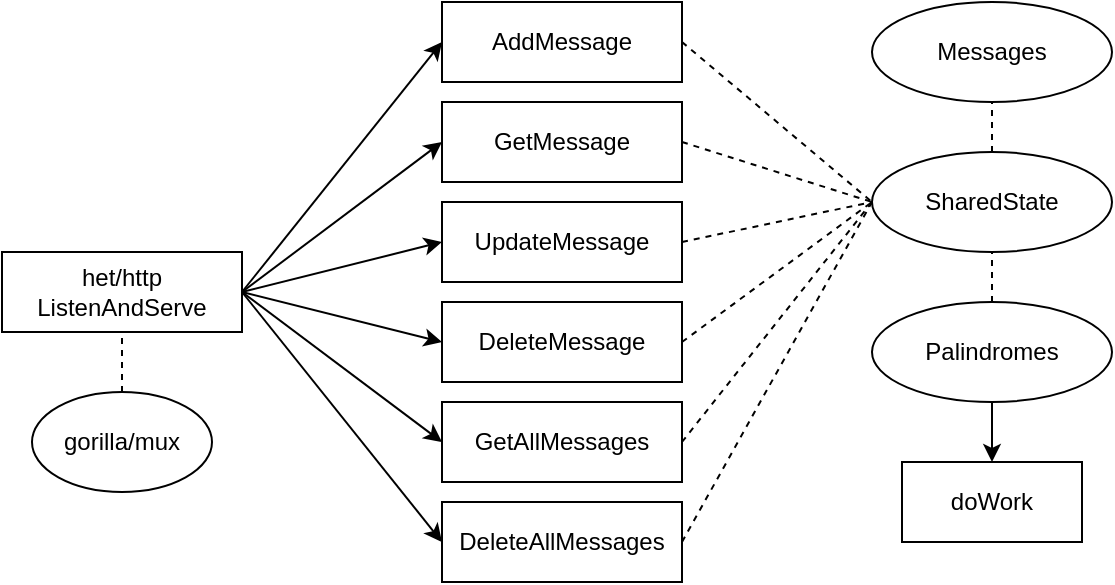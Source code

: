 <mxfile version="26.0.9">
  <diagram name="Page-1" id="I1uIFX1jkfU8lD2Yblfu">
    <mxGraphModel dx="661" dy="514" grid="1" gridSize="10" guides="1" tooltips="1" connect="1" arrows="1" fold="1" page="1" pageScale="1" pageWidth="850" pageHeight="1100" math="0" shadow="0">
      <root>
        <mxCell id="0" />
        <mxCell id="1" parent="0" />
        <mxCell id="zBK_6vZ275uU7IuWLkEl-11" value="het/http&lt;div&gt;ListenAndServe&lt;/div&gt;" style="rounded=0;whiteSpace=wrap;html=1;" vertex="1" parent="1">
          <mxGeometry x="10" y="165" width="120" height="40" as="geometry" />
        </mxCell>
        <mxCell id="zBK_6vZ275uU7IuWLkEl-15" value="gorilla/mux" style="ellipse;whiteSpace=wrap;html=1;" vertex="1" parent="1">
          <mxGeometry x="25" y="235" width="90" height="50" as="geometry" />
        </mxCell>
        <mxCell id="zBK_6vZ275uU7IuWLkEl-25" value="" style="endArrow=classic;html=1;rounded=0;exitX=1;exitY=0.5;exitDx=0;exitDy=0;entryX=0;entryY=0.5;entryDx=0;entryDy=0;" edge="1" parent="1" source="zBK_6vZ275uU7IuWLkEl-11">
          <mxGeometry width="50" height="50" relative="1" as="geometry">
            <mxPoint x="230" y="260" as="sourcePoint" />
            <mxPoint x="230" y="60" as="targetPoint" />
          </mxGeometry>
        </mxCell>
        <mxCell id="zBK_6vZ275uU7IuWLkEl-27" value="" style="endArrow=classic;html=1;rounded=0;exitX=1;exitY=0.5;exitDx=0;exitDy=0;entryX=0;entryY=0.5;entryDx=0;entryDy=0;" edge="1" parent="1" source="zBK_6vZ275uU7IuWLkEl-11">
          <mxGeometry width="50" height="50" relative="1" as="geometry">
            <mxPoint x="230" y="260" as="sourcePoint" />
            <mxPoint x="230" y="310" as="targetPoint" />
          </mxGeometry>
        </mxCell>
        <mxCell id="zBK_6vZ275uU7IuWLkEl-28" value="" style="endArrow=classic;html=1;rounded=0;exitX=1;exitY=0.5;exitDx=0;exitDy=0;entryX=0;entryY=0.5;entryDx=0;entryDy=0;" edge="1" parent="1" source="zBK_6vZ275uU7IuWLkEl-11">
          <mxGeometry width="50" height="50" relative="1" as="geometry">
            <mxPoint x="230" y="260" as="sourcePoint" />
            <mxPoint x="230" y="260" as="targetPoint" />
          </mxGeometry>
        </mxCell>
        <mxCell id="zBK_6vZ275uU7IuWLkEl-29" value="" style="endArrow=classic;html=1;rounded=0;exitX=1;exitY=0.5;exitDx=0;exitDy=0;entryX=0;entryY=0.5;entryDx=0;entryDy=0;" edge="1" parent="1" source="zBK_6vZ275uU7IuWLkEl-11">
          <mxGeometry width="50" height="50" relative="1" as="geometry">
            <mxPoint x="230" y="260" as="sourcePoint" />
            <mxPoint x="230" y="210" as="targetPoint" />
          </mxGeometry>
        </mxCell>
        <mxCell id="zBK_6vZ275uU7IuWLkEl-30" value="" style="endArrow=classic;html=1;rounded=0;exitX=1;exitY=0.5;exitDx=0;exitDy=0;entryX=0;entryY=0.5;entryDx=0;entryDy=0;" edge="1" parent="1" source="zBK_6vZ275uU7IuWLkEl-11">
          <mxGeometry width="50" height="50" relative="1" as="geometry">
            <mxPoint x="230" y="260" as="sourcePoint" />
            <mxPoint x="230" y="160" as="targetPoint" />
          </mxGeometry>
        </mxCell>
        <mxCell id="zBK_6vZ275uU7IuWLkEl-31" value="" style="endArrow=classic;html=1;rounded=0;exitX=1;exitY=0.5;exitDx=0;exitDy=0;entryX=0;entryY=0.5;entryDx=0;entryDy=0;" edge="1" parent="1" source="zBK_6vZ275uU7IuWLkEl-11">
          <mxGeometry width="50" height="50" relative="1" as="geometry">
            <mxPoint x="230" y="260" as="sourcePoint" />
            <mxPoint x="230" y="110" as="targetPoint" />
          </mxGeometry>
        </mxCell>
        <mxCell id="zBK_6vZ275uU7IuWLkEl-32" value="SharedState" style="ellipse;whiteSpace=wrap;html=1;" vertex="1" parent="1">
          <mxGeometry x="445" y="115" width="120" height="50" as="geometry" />
        </mxCell>
        <mxCell id="zBK_6vZ275uU7IuWLkEl-34" value="AddMessage" style="rounded=0;whiteSpace=wrap;html=1;" vertex="1" parent="1">
          <mxGeometry x="230" y="40" width="120" height="40" as="geometry" />
        </mxCell>
        <mxCell id="zBK_6vZ275uU7IuWLkEl-35" value="GetMessage" style="rounded=0;whiteSpace=wrap;html=1;" vertex="1" parent="1">
          <mxGeometry x="230" y="90" width="120" height="40" as="geometry" />
        </mxCell>
        <mxCell id="zBK_6vZ275uU7IuWLkEl-36" value="UpdateMessage" style="rounded=0;whiteSpace=wrap;html=1;" vertex="1" parent="1">
          <mxGeometry x="230" y="140" width="120" height="40" as="geometry" />
        </mxCell>
        <mxCell id="zBK_6vZ275uU7IuWLkEl-37" value="DeleteMessage" style="rounded=0;whiteSpace=wrap;html=1;" vertex="1" parent="1">
          <mxGeometry x="230" y="190" width="120" height="40" as="geometry" />
        </mxCell>
        <mxCell id="zBK_6vZ275uU7IuWLkEl-38" value="GetAllMessages" style="rounded=0;whiteSpace=wrap;html=1;" vertex="1" parent="1">
          <mxGeometry x="230" y="240" width="120" height="40" as="geometry" />
        </mxCell>
        <mxCell id="zBK_6vZ275uU7IuWLkEl-39" value="DeleteAllMessages" style="rounded=0;whiteSpace=wrap;html=1;" vertex="1" parent="1">
          <mxGeometry x="230" y="290" width="120" height="40" as="geometry" />
        </mxCell>
        <mxCell id="zBK_6vZ275uU7IuWLkEl-41" value="Messages" style="ellipse;whiteSpace=wrap;html=1;" vertex="1" parent="1">
          <mxGeometry x="445" y="40" width="120" height="50" as="geometry" />
        </mxCell>
        <mxCell id="zBK_6vZ275uU7IuWLkEl-42" value="Palindromes" style="ellipse;whiteSpace=wrap;html=1;" vertex="1" parent="1">
          <mxGeometry x="445" y="190" width="120" height="50" as="geometry" />
        </mxCell>
        <mxCell id="zBK_6vZ275uU7IuWLkEl-43" value="doWork" style="rounded=0;whiteSpace=wrap;html=1;" vertex="1" parent="1">
          <mxGeometry x="460" y="270" width="90" height="40" as="geometry" />
        </mxCell>
        <mxCell id="zBK_6vZ275uU7IuWLkEl-56" value="" style="endArrow=none;dashed=1;html=1;rounded=0;exitX=1;exitY=0.5;exitDx=0;exitDy=0;entryX=0;entryY=0.5;entryDx=0;entryDy=0;" edge="1" parent="1" source="zBK_6vZ275uU7IuWLkEl-39" target="zBK_6vZ275uU7IuWLkEl-32">
          <mxGeometry width="50" height="50" relative="1" as="geometry">
            <mxPoint x="370" y="220" as="sourcePoint" />
            <mxPoint x="420" y="170" as="targetPoint" />
          </mxGeometry>
        </mxCell>
        <mxCell id="zBK_6vZ275uU7IuWLkEl-57" value="" style="endArrow=none;dashed=1;html=1;rounded=0;exitX=1;exitY=0.5;exitDx=0;exitDy=0;entryX=0;entryY=0.5;entryDx=0;entryDy=0;" edge="1" parent="1" source="zBK_6vZ275uU7IuWLkEl-38" target="zBK_6vZ275uU7IuWLkEl-32">
          <mxGeometry width="50" height="50" relative="1" as="geometry">
            <mxPoint x="360" y="320" as="sourcePoint" />
            <mxPoint x="455" y="135" as="targetPoint" />
          </mxGeometry>
        </mxCell>
        <mxCell id="zBK_6vZ275uU7IuWLkEl-58" value="" style="endArrow=none;dashed=1;html=1;rounded=0;exitX=1;exitY=0.5;exitDx=0;exitDy=0;entryX=0;entryY=0.5;entryDx=0;entryDy=0;" edge="1" parent="1" source="zBK_6vZ275uU7IuWLkEl-37" target="zBK_6vZ275uU7IuWLkEl-32">
          <mxGeometry width="50" height="50" relative="1" as="geometry">
            <mxPoint x="370" y="330" as="sourcePoint" />
            <mxPoint x="465" y="145" as="targetPoint" />
          </mxGeometry>
        </mxCell>
        <mxCell id="zBK_6vZ275uU7IuWLkEl-59" value="" style="endArrow=none;dashed=1;html=1;rounded=0;exitX=1;exitY=0.5;exitDx=0;exitDy=0;entryX=0;entryY=0.5;entryDx=0;entryDy=0;" edge="1" parent="1" source="zBK_6vZ275uU7IuWLkEl-36" target="zBK_6vZ275uU7IuWLkEl-32">
          <mxGeometry width="50" height="50" relative="1" as="geometry">
            <mxPoint x="380" y="340" as="sourcePoint" />
            <mxPoint x="475" y="155" as="targetPoint" />
          </mxGeometry>
        </mxCell>
        <mxCell id="zBK_6vZ275uU7IuWLkEl-60" value="" style="endArrow=none;dashed=1;html=1;rounded=0;exitX=1;exitY=0.5;exitDx=0;exitDy=0;entryX=0;entryY=0.5;entryDx=0;entryDy=0;" edge="1" parent="1" source="zBK_6vZ275uU7IuWLkEl-35" target="zBK_6vZ275uU7IuWLkEl-32">
          <mxGeometry width="50" height="50" relative="1" as="geometry">
            <mxPoint x="390" y="350" as="sourcePoint" />
            <mxPoint x="485" y="165" as="targetPoint" />
          </mxGeometry>
        </mxCell>
        <mxCell id="zBK_6vZ275uU7IuWLkEl-61" value="" style="endArrow=none;dashed=1;html=1;rounded=0;exitX=1;exitY=0.5;exitDx=0;exitDy=0;entryX=0;entryY=0.5;entryDx=0;entryDy=0;" edge="1" parent="1" source="zBK_6vZ275uU7IuWLkEl-34" target="zBK_6vZ275uU7IuWLkEl-32">
          <mxGeometry width="50" height="50" relative="1" as="geometry">
            <mxPoint x="400" y="360" as="sourcePoint" />
            <mxPoint x="495" y="175" as="targetPoint" />
          </mxGeometry>
        </mxCell>
        <mxCell id="zBK_6vZ275uU7IuWLkEl-63" value="" style="endArrow=classic;html=1;rounded=0;entryX=0.5;entryY=0;entryDx=0;entryDy=0;exitX=0.5;exitY=1;exitDx=0;exitDy=0;" edge="1" parent="1" source="zBK_6vZ275uU7IuWLkEl-42" target="zBK_6vZ275uU7IuWLkEl-43">
          <mxGeometry width="50" height="50" relative="1" as="geometry">
            <mxPoint x="340" y="220" as="sourcePoint" />
            <mxPoint x="390" y="170" as="targetPoint" />
          </mxGeometry>
        </mxCell>
        <mxCell id="zBK_6vZ275uU7IuWLkEl-64" value="" style="endArrow=none;dashed=1;html=1;rounded=0;entryX=0.5;entryY=1;entryDx=0;entryDy=0;exitX=0.5;exitY=0;exitDx=0;exitDy=0;" edge="1" parent="1" source="zBK_6vZ275uU7IuWLkEl-42" target="zBK_6vZ275uU7IuWLkEl-32">
          <mxGeometry width="50" height="50" relative="1" as="geometry">
            <mxPoint x="340" y="220" as="sourcePoint" />
            <mxPoint x="390" y="170" as="targetPoint" />
          </mxGeometry>
        </mxCell>
        <mxCell id="zBK_6vZ275uU7IuWLkEl-65" value="" style="endArrow=none;dashed=1;html=1;rounded=0;entryX=0.5;entryY=1;entryDx=0;entryDy=0;exitX=0.5;exitY=0;exitDx=0;exitDy=0;" edge="1" parent="1" source="zBK_6vZ275uU7IuWLkEl-32" target="zBK_6vZ275uU7IuWLkEl-41">
          <mxGeometry width="50" height="50" relative="1" as="geometry">
            <mxPoint x="340" y="220" as="sourcePoint" />
            <mxPoint x="390" y="170" as="targetPoint" />
          </mxGeometry>
        </mxCell>
        <mxCell id="zBK_6vZ275uU7IuWLkEl-66" value="" style="endArrow=none;dashed=1;html=1;rounded=0;entryX=0.5;entryY=1;entryDx=0;entryDy=0;exitX=0.5;exitY=0;exitDx=0;exitDy=0;" edge="1" parent="1" source="zBK_6vZ275uU7IuWLkEl-15" target="zBK_6vZ275uU7IuWLkEl-11">
          <mxGeometry width="50" height="50" relative="1" as="geometry">
            <mxPoint x="110" y="350" as="sourcePoint" />
            <mxPoint x="160" y="300" as="targetPoint" />
          </mxGeometry>
        </mxCell>
      </root>
    </mxGraphModel>
  </diagram>
</mxfile>
